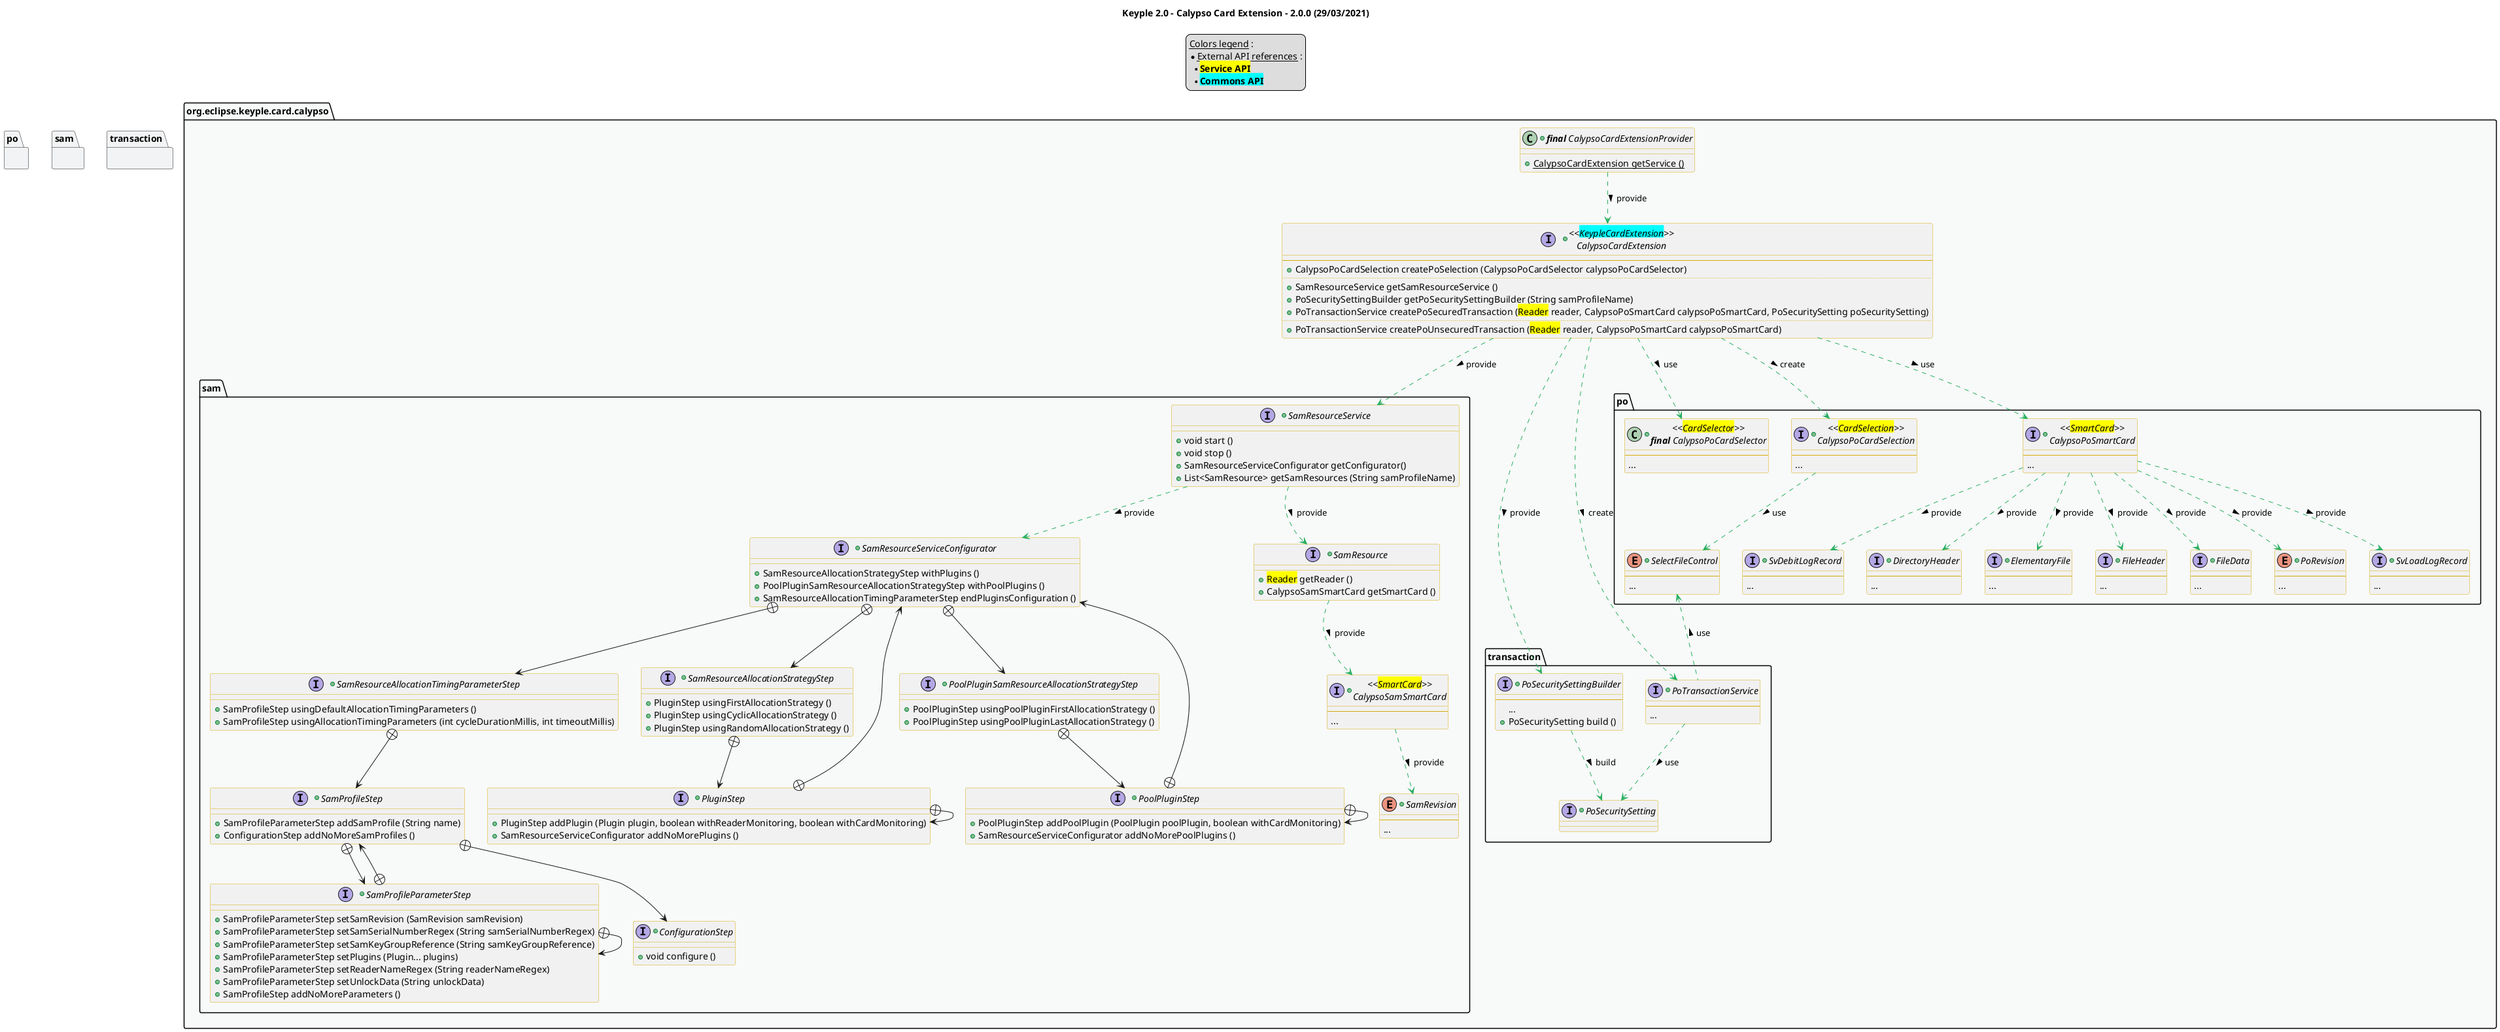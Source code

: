 @startuml
title
    Keyple 2.0 - Calypso Card Extension - 2.0.0 (29/03/2021)
end title

' == THEME ==

'Couleurs issues de : https://htmlcolorcodes.com/fr/tableau-de-couleur/tableau-de-couleur-design-plat/
!define C_GREY1 F8F9F9
!define C_GREY2 F2F3F4
!define C_GREY3 E5E7E9
!define C_GREY4 D7DBDD
!define C_GREY5 CACFD2
!define C_GREY6 BDC3C7
!define C_LINK 3498DB
!define C_USE 27AE60

skinparam Shadowing false
skinparam ClassFontStyle italic
skinparam ClassBorderColor #D4AC0D
skinparam stereotypeABorderColor #A9DCDF
skinparam stereotypeIBorderColor #B4A7E5
skinparam stereotypeCBorderColor #ADD1B2
skinparam stereotypeEBorderColor #EB93DF
' Red
skinparam ClassBackgroundColor<<red>> #FDEDEC
skinparam ClassBorderColor<<red>> #E74C3C
hide <<red>> stereotype
' Purple
skinparam ClassBackgroundColor<<purple>> #F4ECF7
skinparam ClassBorderColor<<purple>> #8E44AD
hide <<purple>> stereotype
' blue
skinparam ClassBackgroundColor<<blue>> #EBF5FB
skinparam ClassBorderColor<<blue>> #3498DB
hide <<blue>> stereotype
' Green
skinparam ClassBackgroundColor<<green>> #E9F7EF
skinparam ClassBorderColor<<green>> #27AE60
hide <<green>> stereotype
' Grey
skinparam ClassBackgroundColor<<grey>> #EAECEE
skinparam ClassBorderColor<<grey>> #2C3E50
hide <<grey>> stereotype

' == CONTENT ==

legend top
    __Colors legend__ :
    * __External API references__ :
    ** <back:yellow>**Service API**</back>
    ** <back:cyan>**Commons API**</back>
end legend

package "org.eclipse.keyple.card.calypso" as calypso {
    +class "**final** CalypsoCardExtensionProvider" as CalypsoCardExtensionProvider {
        +{static} CalypsoCardExtension getService ()
    }
    +interface "<<<back:cyan>KeypleCardExtension</back>>>\nCalypsoCardExtension" as CalypsoCardExtension {
        --
        +CalypsoPoCardSelection createPoSelection (CalypsoPoCardSelector calypsoPoCardSelector)
        ..
        +SamResourceService getSamResourceService ()
        +PoSecuritySettingBuilder getPoSecuritySettingBuilder (String samProfileName)
        +PoTransactionService createPoSecuredTransaction (<back:yellow>Reader</back> reader, CalypsoPoSmartCard calypsoPoSmartCard, PoSecuritySetting poSecuritySetting)
        ..
        +PoTransactionService createPoUnsecuredTransaction (<back:yellow>Reader</back> reader, CalypsoPoSmartCard calypsoPoSmartCard)
    }
    package po {
        +class "<<<back:yellow>CardSelector</back>>>\n**final** CalypsoPoCardSelector" as CalypsoPoCardSelector {
            --
            ...
        }
        +interface "<<<back:yellow>CardSelection</back>>>\nCalypsoPoCardSelection" as CalypsoPoCardSelection {
            --
            ...
        }
        +enum SelectFileControl {
            --
            ...
        }
        +interface "<<<back:yellow>SmartCard</back>>>\nCalypsoPoSmartCard" as CalypsoPoSmartCard {
            --
            ...
        }
        +interface DirectoryHeader {
            --
            ...
        }
        +interface ElementaryFile {
            --
            ...
        }
        +interface FileHeader {
            --
            ...
        }
        +interface FileData {
            --
            ...
        }
        +enum PoRevision {
            --
            ...
        }
        +interface SvLoadLogRecord {
            --
            ...
        }
        +interface SvDebitLogRecord {
            --
            ...
        }
    }
    package sam {
        +interface "<<<back:yellow>SmartCard</back>>>\nCalypsoSamSmartCard" as CalypsoSamSmartCard {
            --
            ...
        }

        +interface SamResourceServiceConfigurator {
            +SamResourceAllocationStrategyStep withPlugins ()
            +PoolPluginSamResourceAllocationStrategyStep withPoolPlugins ()
            +SamResourceAllocationTimingParameterStep endPluginsConfiguration ()
        }

        +interface SamResourceAllocationStrategyStep {
            +PluginStep usingFirstAllocationStrategy ()
            +PluginStep usingCyclicAllocationStrategy ()
            +PluginStep usingRandomAllocationStrategy ()
        }
        +interface PluginStep {
            +PluginStep addPlugin (Plugin plugin, boolean withReaderMonitoring, boolean withCardMonitoring)
            +SamResourceServiceConfigurator addNoMorePlugins ()
        }

        +interface PoolPluginSamResourceAllocationStrategyStep {
            +PoolPluginStep usingPoolPluginFirstAllocationStrategy ()
            +PoolPluginStep usingPoolPluginLastAllocationStrategy ()
        }
        +interface PoolPluginStep {
            +PoolPluginStep addPoolPlugin (PoolPlugin poolPlugin, boolean withCardMonitoring)
            +SamResourceServiceConfigurator addNoMorePoolPlugins ()
        }

        +interface SamResourceAllocationTimingParameterStep {
            +SamProfileStep usingDefaultAllocationTimingParameters ()
            +SamProfileStep usingAllocationTimingParameters (int cycleDurationMillis, int timeoutMillis)
        }

        +interface SamProfileStep {
            +SamProfileParameterStep addSamProfile (String name)
            +ConfigurationStep addNoMoreSamProfiles ()
        }
        +interface SamProfileParameterStep {
            +SamProfileParameterStep setSamRevision (SamRevision samRevision)
            +SamProfileParameterStep setSamSerialNumberRegex (String samSerialNumberRegex)
            +SamProfileParameterStep setSamKeyGroupReference (String samKeyGroupReference)
            +SamProfileParameterStep setPlugins (Plugin... plugins)
            +SamProfileParameterStep setReaderNameRegex (String readerNameRegex)
            +SamProfileParameterStep setUnlockData (String unlockData)
            +SamProfileStep addNoMoreParameters ()
        }

        +interface ConfigurationStep {
            +void configure ()
        }

        '+class SamProfile {
        '    +String name
        '    +SamRevision samRevision
        '    +String serialNumber
        '    +String keyGroupReference
        '    +List<String> pluginsNames
        '    +List<String> readersNames
        '}
        '+class Service {
        '    +Map<String, SamProfile> samProfileByName
        '    +Map<SamProfile, List<SamResource>> samResourcesBySamProfile
        '    +Set<SamResource> busySamResources
        '    +SamResource allocateSamResource (String samProfileName)
        '    +void releaseSamResource (SamResource samResource)
        '}

        +interface SamResourceService {
            +void start ()
            +void stop ()
            +SamResourceServiceConfigurator getConfigurator()
            +List<SamResource> getSamResources (String samProfileName)
        }
        +interface SamResource {
            +<back:yellow>Reader</back> getReader ()
            +CalypsoSamSmartCard getSmartCard ()
        }
        +enum SamRevision {
            --
            ...
        }
    }
    package transaction {
        +interface PoTransactionService {
            --
            ...
        }
        +interface PoSecuritySettingBuilder {
            --
            ...
            +PoSecuritySetting build ()
        }
        +interface PoSecuritySetting {
        }
    }
}

' Associations

CalypsoCardExtensionProvider ..> CalypsoCardExtension #C_USE : provide >

CalypsoCardExtension ..> SamResourceService #C_USE : provide >
CalypsoCardExtension ..> PoSecuritySettingBuilder #C_USE : provide >
CalypsoCardExtension ..> CalypsoPoCardSelection #C_USE : create >
CalypsoCardExtension ..> CalypsoPoCardSelector #C_USE : use >
CalypsoCardExtension ..> CalypsoPoSmartCard #C_USE : use >
CalypsoCardExtension ..> PoTransactionService #C_USE : create >

PoSecuritySettingBuilder ..> PoSecuritySetting #C_USE : build >

PoTransactionService ..> PoSecuritySetting #C_USE : use >
PoTransactionService .up.> SelectFileControl #C_USE : use >

SamResourceService ..> SamResource #C_USE : provide >
SamResourceService ..> SamResourceServiceConfigurator #C_USE : provide >

SamResource ..> CalypsoSamSmartCard #C_USE : provide >

CalypsoSamSmartCard ..> SamRevision #C_USE : provide >

CalypsoPoCardSelection ..> SelectFileControl #C_USE : use >

CalypsoPoSmartCard ..> DirectoryHeader #C_USE : provide >
CalypsoPoSmartCard ..> ElementaryFile #C_USE : provide >
CalypsoPoSmartCard ..> FileHeader #C_USE : provide >
CalypsoPoSmartCard ..> FileData #C_USE : provide >
CalypsoPoSmartCard ..> PoRevision #C_USE : provide >
CalypsoPoSmartCard ..> SvLoadLogRecord #C_USE : provide >
CalypsoPoSmartCard ..> SvDebitLogRecord #C_USE : provide >


SamResourceServiceConfigurator +--> SamResourceAllocationStrategyStep
SamResourceServiceConfigurator +--> PoolPluginSamResourceAllocationStrategyStep
SamResourceServiceConfigurator +--> SamResourceAllocationTimingParameterStep

SamResourceAllocationStrategyStep +--> PluginStep

PluginStep +--> PluginStep
PluginStep +-up-> SamResourceServiceConfigurator

PoolPluginSamResourceAllocationStrategyStep +--> PoolPluginStep

PoolPluginStep +--> PoolPluginStep
PoolPluginStep +-up-> SamResourceServiceConfigurator

SamResourceAllocationTimingParameterStep +--> SamProfileStep

SamProfileStep +--> SamProfileParameterStep
SamProfileStep +--> ConfigurationStep

SamProfileParameterStep +--> SamProfileParameterStep
SamProfileParameterStep +-up-> SamProfileStep

' == LAYOUT ==

'PoRevision -[hidden]- SamResourceServiceBuilder

' == STYLE ==

package calypso #C_GREY1 {}
package po #C_GREY2 {}
package sam #C_GREY2 {}
package transaction #C_GREY2 {}


@enduml